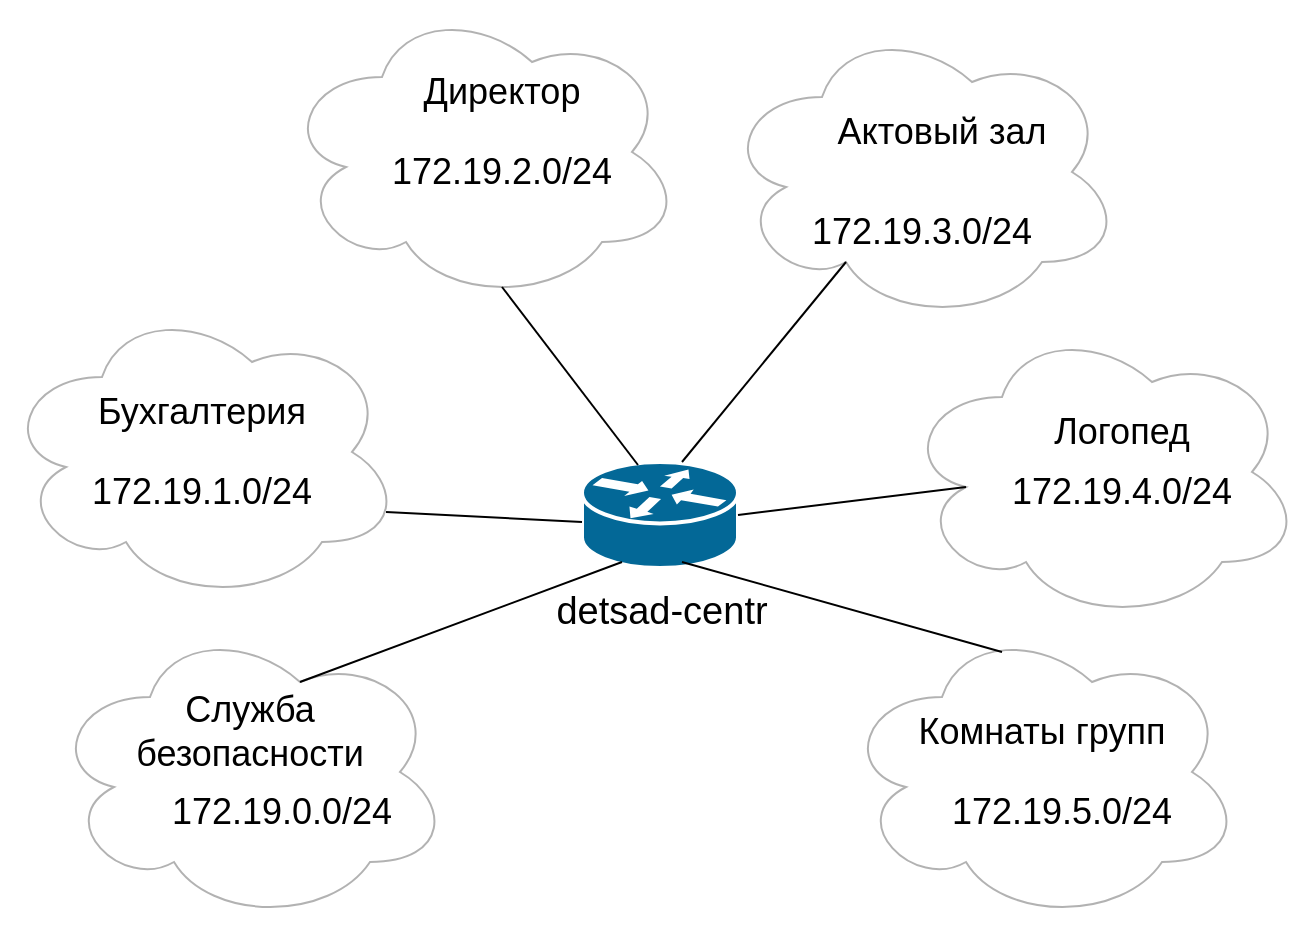 <mxfile version="21.2.3" type="github">
  <diagram name="Страница 1" id="p27JUwvm5M4ZzsYuVRgJ">
    <mxGraphModel dx="580" dy="943" grid="1" gridSize="10" guides="1" tooltips="1" connect="1" arrows="1" fold="1" page="1" pageScale="1" pageWidth="827" pageHeight="1169" math="0" shadow="0">
      <root>
        <mxCell id="0" />
        <mxCell id="1" parent="0" />
        <mxCell id="jLHJVaF-LyCm6qlwedWC-1" value="" style="shape=mxgraph.cisco.routers.router;sketch=0;html=1;pointerEvents=1;dashed=0;fillColor=#036897;strokeColor=#ffffff;strokeWidth=2;verticalLabelPosition=bottom;verticalAlign=top;align=center;outlineConnect=0;" parent="1" vertex="1">
          <mxGeometry x="440" y="450" width="78" height="53" as="geometry" />
        </mxCell>
        <mxCell id="jLHJVaF-LyCm6qlwedWC-2" value="" style="ellipse;shape=cloud;whiteSpace=wrap;html=1;opacity=30;" parent="1" vertex="1">
          <mxGeometry x="290" y="220" width="200" height="150" as="geometry" />
        </mxCell>
        <mxCell id="jLHJVaF-LyCm6qlwedWC-3" value="" style="ellipse;shape=cloud;whiteSpace=wrap;html=1;opacity=30;" parent="1" vertex="1">
          <mxGeometry x="150" y="370" width="200" height="150" as="geometry" />
        </mxCell>
        <mxCell id="jLHJVaF-LyCm6qlwedWC-4" value="" style="ellipse;shape=cloud;whiteSpace=wrap;html=1;opacity=30;" parent="1" vertex="1">
          <mxGeometry x="174" y="530" width="200" height="150" as="geometry" />
        </mxCell>
        <mxCell id="jLHJVaF-LyCm6qlwedWC-5" value="" style="ellipse;shape=cloud;whiteSpace=wrap;html=1;opacity=30;fontSize=18;" parent="1" vertex="1">
          <mxGeometry x="510" y="230" width="200" height="150" as="geometry" />
        </mxCell>
        <mxCell id="jLHJVaF-LyCm6qlwedWC-6" value="" style="ellipse;shape=cloud;whiteSpace=wrap;html=1;opacity=30;" parent="1" vertex="1">
          <mxGeometry x="570" y="530" width="200" height="150" as="geometry" />
        </mxCell>
        <mxCell id="jLHJVaF-LyCm6qlwedWC-7" value="" style="ellipse;shape=cloud;whiteSpace=wrap;html=1;opacity=30;" parent="1" vertex="1">
          <mxGeometry x="600" y="380" width="200" height="150" as="geometry" />
        </mxCell>
        <mxCell id="jLHJVaF-LyCm6qlwedWC-9" value="" style="endArrow=none;html=1;rounded=0;exitX=0.625;exitY=0.2;exitDx=0;exitDy=0;exitPerimeter=0;" parent="1" source="jLHJVaF-LyCm6qlwedWC-4" edge="1">
          <mxGeometry width="50" height="50" relative="1" as="geometry">
            <mxPoint x="410" y="550" as="sourcePoint" />
            <mxPoint x="460" y="500" as="targetPoint" />
          </mxGeometry>
        </mxCell>
        <mxCell id="jLHJVaF-LyCm6qlwedWC-10" value="" style="endArrow=none;html=1;rounded=0;entryX=0.4;entryY=0.1;entryDx=0;entryDy=0;entryPerimeter=0;" parent="1" target="jLHJVaF-LyCm6qlwedWC-6" edge="1">
          <mxGeometry width="50" height="50" relative="1" as="geometry">
            <mxPoint x="490" y="500" as="sourcePoint" />
            <mxPoint x="540" y="450" as="targetPoint" />
          </mxGeometry>
        </mxCell>
        <mxCell id="jLHJVaF-LyCm6qlwedWC-13" value="" style="endArrow=none;html=1;rounded=0;entryX=0.96;entryY=0.7;entryDx=0;entryDy=0;entryPerimeter=0;" parent="1" target="jLHJVaF-LyCm6qlwedWC-3" edge="1">
          <mxGeometry width="50" height="50" relative="1" as="geometry">
            <mxPoint x="440" y="480" as="sourcePoint" />
            <mxPoint x="490" y="430" as="targetPoint" />
          </mxGeometry>
        </mxCell>
        <mxCell id="jLHJVaF-LyCm6qlwedWC-14" value="" style="endArrow=none;html=1;rounded=0;entryX=0.55;entryY=0.95;entryDx=0;entryDy=0;entryPerimeter=0;" parent="1" target="jLHJVaF-LyCm6qlwedWC-2" edge="1">
          <mxGeometry width="50" height="50" relative="1" as="geometry">
            <mxPoint x="468" y="451.5" as="sourcePoint" />
            <mxPoint x="518" y="401.5" as="targetPoint" />
          </mxGeometry>
        </mxCell>
        <mxCell id="jLHJVaF-LyCm6qlwedWC-15" value="" style="endArrow=none;html=1;rounded=0;entryX=0.31;entryY=0.8;entryDx=0;entryDy=0;entryPerimeter=0;" parent="1" target="jLHJVaF-LyCm6qlwedWC-5" edge="1">
          <mxGeometry width="50" height="50" relative="1" as="geometry">
            <mxPoint x="490" y="450" as="sourcePoint" />
            <mxPoint x="540" y="400" as="targetPoint" />
          </mxGeometry>
        </mxCell>
        <mxCell id="jLHJVaF-LyCm6qlwedWC-17" value="" style="endArrow=none;html=1;rounded=0;exitX=1;exitY=0.5;exitDx=0;exitDy=0;exitPerimeter=0;entryX=0.16;entryY=0.55;entryDx=0;entryDy=0;entryPerimeter=0;" parent="1" source="jLHJVaF-LyCm6qlwedWC-1" target="jLHJVaF-LyCm6qlwedWC-7" edge="1">
          <mxGeometry width="50" height="50" relative="1" as="geometry">
            <mxPoint x="570" y="530" as="sourcePoint" />
            <mxPoint x="620" y="480" as="targetPoint" />
          </mxGeometry>
        </mxCell>
        <mxCell id="jLHJVaF-LyCm6qlwedWC-19" value="&lt;font style=&quot;font-size: 18px;&quot;&gt;Актовый зал&lt;/font&gt;" style="text;html=1;strokeColor=none;fillColor=none;align=center;verticalAlign=middle;whiteSpace=wrap;rounded=0;" parent="1" vertex="1">
          <mxGeometry x="560" y="270" width="120" height="30" as="geometry" />
        </mxCell>
        <mxCell id="jLHJVaF-LyCm6qlwedWC-20" value="&lt;span style=&quot;font-size: 18px;&quot;&gt;Служба безопасности&lt;/span&gt;" style="text;html=1;strokeColor=none;fillColor=none;align=center;verticalAlign=middle;whiteSpace=wrap;rounded=0;" parent="1" vertex="1">
          <mxGeometry x="239" y="570" width="70" height="30" as="geometry" />
        </mxCell>
        <mxCell id="jLHJVaF-LyCm6qlwedWC-21" value="&lt;font style=&quot;font-size: 18px;&quot;&gt;Бухгалтерия&lt;/font&gt;" style="text;html=1;strokeColor=none;fillColor=none;align=center;verticalAlign=middle;whiteSpace=wrap;rounded=0;" parent="1" vertex="1">
          <mxGeometry x="220" y="410" width="60" height="30" as="geometry" />
        </mxCell>
        <mxCell id="jLHJVaF-LyCm6qlwedWC-22" value="&lt;span style=&quot;font-size: 18px;&quot;&gt;Директор&lt;/span&gt;" style="text;html=1;strokeColor=none;fillColor=none;align=center;verticalAlign=middle;whiteSpace=wrap;rounded=0;" parent="1" vertex="1">
          <mxGeometry x="370" y="250" width="60" height="30" as="geometry" />
        </mxCell>
        <mxCell id="jLHJVaF-LyCm6qlwedWC-23" value="&lt;font style=&quot;font-size: 18px;&quot;&gt;Комнаты групп&lt;/font&gt;" style="text;html=1;strokeColor=none;fillColor=none;align=center;verticalAlign=middle;whiteSpace=wrap;rounded=0;" parent="1" vertex="1">
          <mxGeometry x="605" y="570" width="130" height="30" as="geometry" />
        </mxCell>
        <mxCell id="jLHJVaF-LyCm6qlwedWC-24" value="&lt;span style=&quot;font-size: 18px;&quot;&gt;Логопед&lt;/span&gt;" style="text;html=1;strokeColor=none;fillColor=none;align=center;verticalAlign=middle;whiteSpace=wrap;rounded=0;" parent="1" vertex="1">
          <mxGeometry x="625" y="420" width="170" height="30" as="geometry" />
        </mxCell>
        <mxCell id="jLHJVaF-LyCm6qlwedWC-25" value="&lt;font style=&quot;font-size: 18px;&quot;&gt;172.19.0.0/24&lt;/font&gt;" style="text;html=1;strokeColor=none;fillColor=none;align=center;verticalAlign=middle;whiteSpace=wrap;rounded=0;" parent="1" vertex="1">
          <mxGeometry x="260" y="610" width="60" height="30" as="geometry" />
        </mxCell>
        <mxCell id="jLHJVaF-LyCm6qlwedWC-26" value="&lt;font style=&quot;font-size: 18px;&quot;&gt;172.19.1.0/24&lt;/font&gt;" style="text;html=1;strokeColor=none;fillColor=none;align=center;verticalAlign=middle;whiteSpace=wrap;rounded=0;fontSize=18;" parent="1" vertex="1">
          <mxGeometry x="220" y="450" width="60" height="30" as="geometry" />
        </mxCell>
        <mxCell id="jLHJVaF-LyCm6qlwedWC-28" value="172.19.2.0/24" style="text;html=1;strokeColor=none;fillColor=none;align=center;verticalAlign=middle;whiteSpace=wrap;rounded=0;fontSize=18;" parent="1" vertex="1">
          <mxGeometry x="340" y="290" width="120" height="30" as="geometry" />
        </mxCell>
        <mxCell id="jLHJVaF-LyCm6qlwedWC-29" value="172.19.3.0/24" style="text;html=1;strokeColor=none;fillColor=none;align=center;verticalAlign=middle;whiteSpace=wrap;rounded=0;fontSize=18;" parent="1" vertex="1">
          <mxGeometry x="580" y="320" width="60" height="30" as="geometry" />
        </mxCell>
        <mxCell id="jLHJVaF-LyCm6qlwedWC-30" value="172.19.4.0/24" style="text;html=1;strokeColor=none;fillColor=none;align=center;verticalAlign=middle;whiteSpace=wrap;rounded=0;fontSize=18;" parent="1" vertex="1">
          <mxGeometry x="680" y="450" width="60" height="30" as="geometry" />
        </mxCell>
        <mxCell id="jLHJVaF-LyCm6qlwedWC-31" value="172.19.5.0/24" style="text;html=1;strokeColor=none;fillColor=none;align=center;verticalAlign=middle;whiteSpace=wrap;rounded=0;fontSize=18;" parent="1" vertex="1">
          <mxGeometry x="650" y="610" width="60" height="30" as="geometry" />
        </mxCell>
        <mxCell id="jLHJVaF-LyCm6qlwedWC-33" value="detsad-centr" style="text;html=1;strokeColor=none;fillColor=none;align=center;verticalAlign=middle;whiteSpace=wrap;rounded=0;fontSize=19;" parent="1" vertex="1">
          <mxGeometry x="420" y="510" width="120" height="30" as="geometry" />
        </mxCell>
      </root>
    </mxGraphModel>
  </diagram>
</mxfile>
